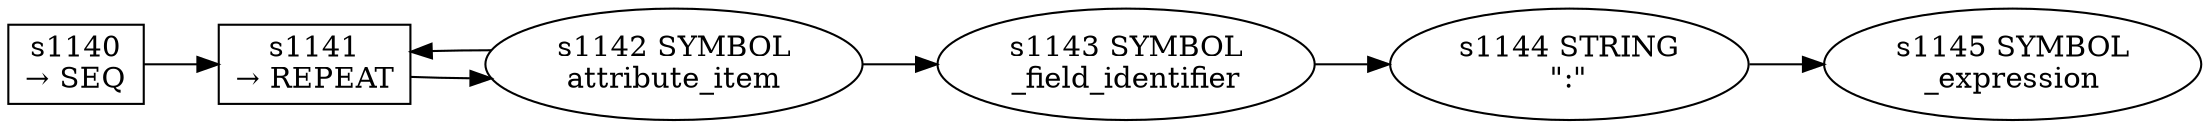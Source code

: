 
  digraph field_initializer {
  
    rankdir=LR;
  
    s1140 [label="s1140\n&rarr; SEQ", shape=record, fixedsize=false, peripheries=1];
  s1141 [label="s1141\n&rarr; REPEAT", shape=record, fixedsize=false, peripheries=1];
  s1142 [label="s1142 SYMBOL\nattribute_item" href="rust-grammar.json.attribute_item.dot.svg"];
  s1141 -> s1142 [];
  s1142 -> s1141 [];
  s1140 -> s1141 [];
  s1143 [label="s1143 SYMBOL\n_field_identifier" href="rust-grammar.json._field_identifier.dot.svg"];
  s1142 -> s1143 [];
  s1144 [label="s1144 STRING\n\":\""];
  s1143 -> s1144 [];
  s1145 [label="s1145 SYMBOL\n_expression" href="rust-grammar.json._expression.dot.svg"];
  s1144 -> s1145 [];
  
  }
  